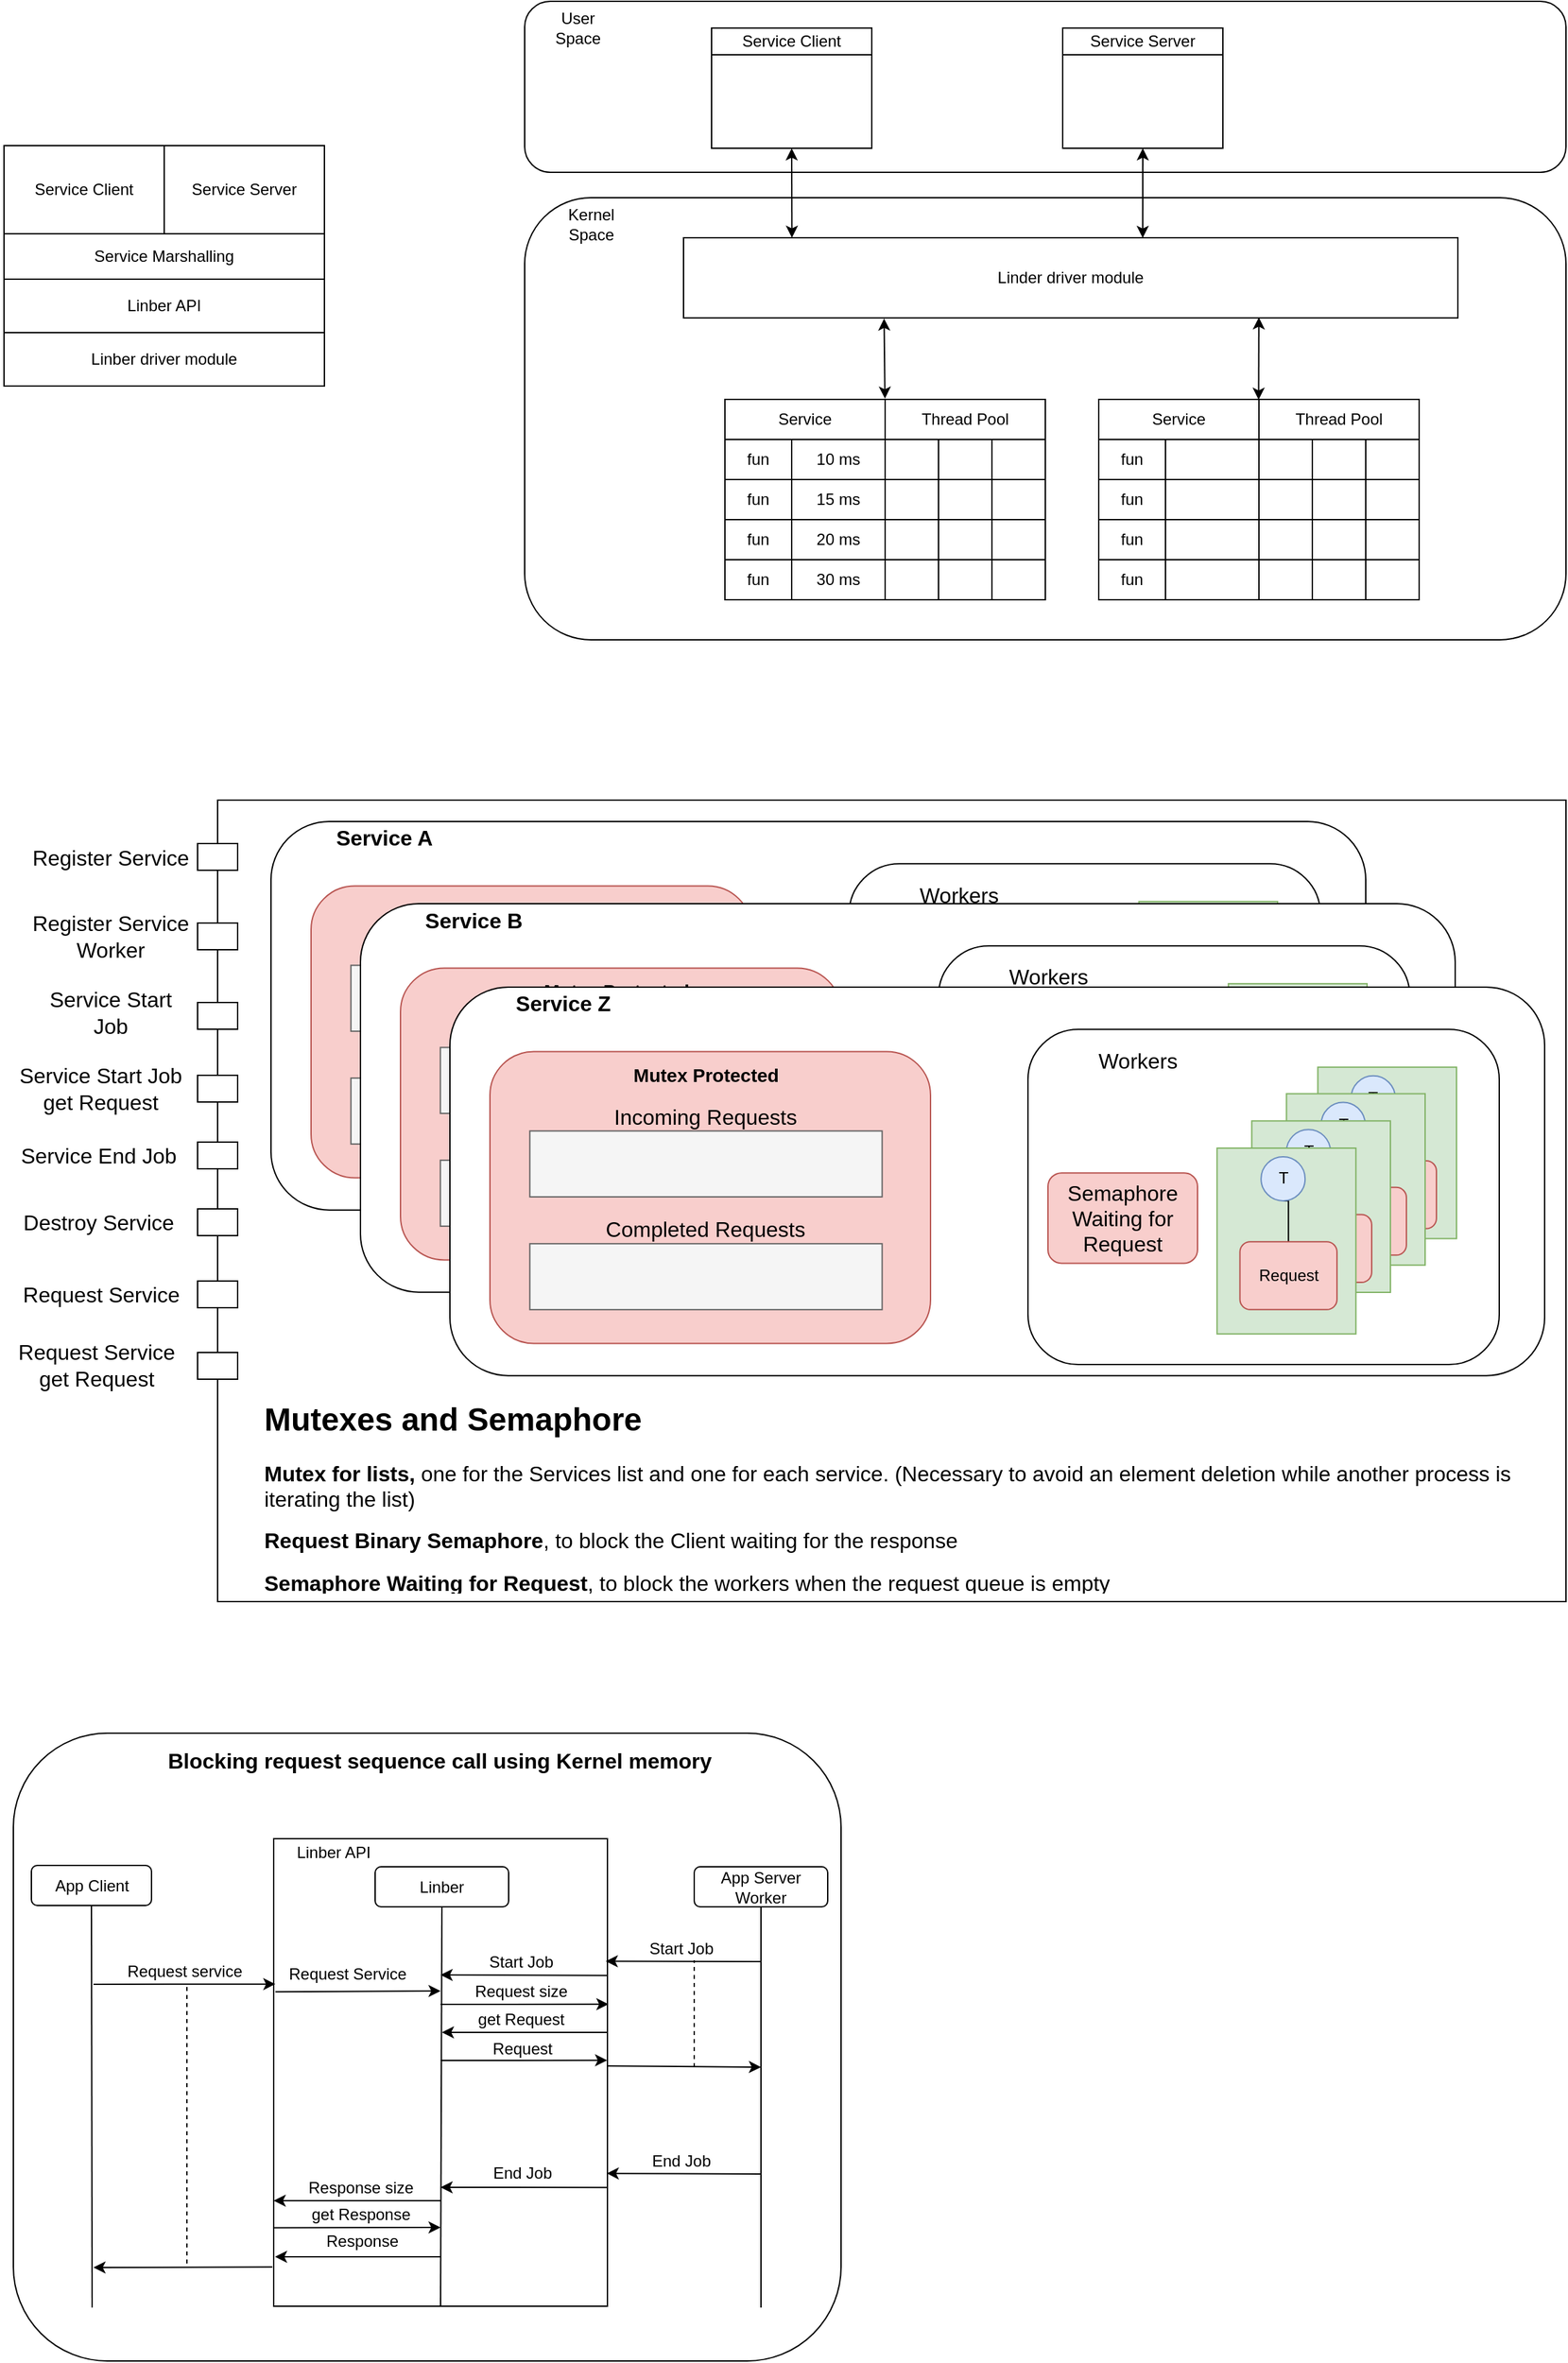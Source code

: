<mxfile pages="1" version="11.2.6" type="device"><diagram id="_qqxszVYBgeHnb9InYAT" name="Page-1"><mxGraphModel dx="2903" dy="2311" grid="1" gridSize="10" guides="1" tooltips="1" connect="1" arrows="1" fold="1" page="1" pageScale="1" pageWidth="827" pageHeight="1169" math="0" shadow="0"><root><mxCell id="0"/><mxCell id="1" parent="0"/><mxCell id="1klkMQHoRIv2fBH_T3Dy-93" value="" style="group" parent="1" vertex="1" connectable="0"><mxGeometry x="-220" y="470" width="1010" height="600" as="geometry"/></mxCell><mxCell id="LAmsQY_42KWa-DciEMK3-57" value="" style="rounded=0;whiteSpace=wrap;html=1;" parent="1klkMQHoRIv2fBH_T3Dy-93" vertex="1"><mxGeometry width="1010" height="600" as="geometry"/></mxCell><mxCell id="RFn6KoHeik3UZQx7sfyn-63" value="" style="group" parent="1klkMQHoRIv2fBH_T3Dy-93" vertex="1" connectable="0"><mxGeometry x="40" y="16" width="820" height="349" as="geometry"/></mxCell><mxCell id="RFn6KoHeik3UZQx7sfyn-62" value="" style="group" parent="RFn6KoHeik3UZQx7sfyn-63" vertex="1" connectable="0"><mxGeometry width="820" height="290.833" as="geometry"/></mxCell><mxCell id="RFn6KoHeik3UZQx7sfyn-60" value="" style="rounded=1;whiteSpace=wrap;html=1;" parent="RFn6KoHeik3UZQx7sfyn-62" vertex="1"><mxGeometry width="820" height="290.833" as="geometry"/></mxCell><mxCell id="RFn6KoHeik3UZQx7sfyn-58" value="" style="group;" parent="RFn6KoHeik3UZQx7sfyn-62" vertex="1" connectable="0"><mxGeometry x="30" y="48.195" width="330" height="218.54" as="geometry"/></mxCell><mxCell id="RFn6KoHeik3UZQx7sfyn-54" value="" style="rounded=1;whiteSpace=wrap;html=1;fillColor=#f8cecc;strokeColor=#b85450;" parent="RFn6KoHeik3UZQx7sfyn-58" vertex="1"><mxGeometry width="330" height="218.54" as="geometry"/></mxCell><mxCell id="RFn6KoHeik3UZQx7sfyn-9" value="" style="rounded=0;whiteSpace=wrap;html=1;fillColor=#f5f5f5;strokeColor=#666666;fontColor=#333333;" parent="RFn6KoHeik3UZQx7sfyn-58" vertex="1"><mxGeometry x="29.849" y="59.474" width="263.903" height="49.34" as="geometry"/></mxCell><mxCell id="RFn6KoHeik3UZQx7sfyn-10" value="&lt;font style=&quot;font-size: 16px&quot;&gt;Requests FIFO Queue&lt;/font&gt;" style="text;html=1;strokeColor=none;fillColor=none;align=center;verticalAlign=middle;whiteSpace=wrap;rounded=0;" parent="RFn6KoHeik3UZQx7sfyn-58" vertex="1"><mxGeometry x="70.107" y="38.093" width="182.903" height="21.929" as="geometry"/></mxCell><mxCell id="RFn6KoHeik3UZQx7sfyn-13" value="" style="rounded=0;whiteSpace=wrap;html=1;fillColor=#f5f5f5;strokeColor=#666666;fontColor=#333333;" parent="RFn6KoHeik3UZQx7sfyn-58" vertex="1"><mxGeometry x="29.849" y="143.9" width="263.903" height="49.34" as="geometry"/></mxCell><mxCell id="RFn6KoHeik3UZQx7sfyn-14" value="&lt;font style=&quot;font-size: 16px&quot;&gt;Completed Requests&lt;/font&gt;" style="text;html=1;strokeColor=none;fillColor=none;align=center;verticalAlign=middle;whiteSpace=wrap;rounded=0;" parent="RFn6KoHeik3UZQx7sfyn-58" vertex="1"><mxGeometry x="70.107" y="121.423" width="182.903" height="21.929" as="geometry"/></mxCell><mxCell id="RFn6KoHeik3UZQx7sfyn-57" value="&lt;font style=&quot;font-size: 14px&quot;&gt;&lt;b&gt;Mutex Protected&lt;/b&gt;&lt;/font&gt;" style="text;html=1;strokeColor=none;fillColor=none;align=center;verticalAlign=middle;whiteSpace=wrap;rounded=0;" parent="RFn6KoHeik3UZQx7sfyn-58" vertex="1"><mxGeometry x="37" y="9.308" width="250" height="16.188" as="geometry"/></mxCell><mxCell id="RFn6KoHeik3UZQx7sfyn-59" value="&lt;b&gt;&lt;font style=&quot;font-size: 16px&quot;&gt;Service A&lt;/font&gt;&lt;/b&gt;" style="text;html=1;strokeColor=none;fillColor=none;align=center;verticalAlign=middle;whiteSpace=wrap;rounded=0;" parent="RFn6KoHeik3UZQx7sfyn-62" vertex="1"><mxGeometry x="30" y="4.155" width="110" height="16.619" as="geometry"/></mxCell><mxCell id="RFn6KoHeik3UZQx7sfyn-56" value="" style="group" parent="RFn6KoHeik3UZQx7sfyn-63" vertex="1" connectable="0"><mxGeometry x="433" y="16.619" width="364" height="332.381" as="geometry"/></mxCell><mxCell id="RFn6KoHeik3UZQx7sfyn-55" value="" style="group" parent="RFn6KoHeik3UZQx7sfyn-56" vertex="1" connectable="0"><mxGeometry y="14.957" width="353" height="250.948" as="geometry"/></mxCell><mxCell id="RFn6KoHeik3UZQx7sfyn-53" value="" style="rounded=1;whiteSpace=wrap;html=1;" parent="RFn6KoHeik3UZQx7sfyn-55" vertex="1"><mxGeometry width="353" height="250.948" as="geometry"/></mxCell><mxCell id="RFn6KoHeik3UZQx7sfyn-5" value="&lt;font style=&quot;font-size: 16px&quot;&gt;Workers&lt;/font&gt;" style="text;html=1;strokeColor=none;fillColor=none;align=center;verticalAlign=middle;whiteSpace=wrap;rounded=0;" parent="RFn6KoHeik3UZQx7sfyn-55" vertex="1"><mxGeometry x="6.002" y="11.707" width="152.855" height="23.204" as="geometry"/></mxCell><mxCell id="RFn6KoHeik3UZQx7sfyn-12" value="&lt;div style=&quot;font-size: 16px&quot;&gt;&lt;font style=&quot;font-size: 16px&quot;&gt;Semaphore&lt;/font&gt;&lt;/div&gt;&lt;div style=&quot;font-size: 16px&quot;&gt;&lt;font style=&quot;font-size: 16px&quot;&gt;Waiting for Request&lt;/font&gt;&lt;br&gt;&lt;/div&gt;" style="rounded=1;whiteSpace=wrap;html=1;" parent="RFn6KoHeik3UZQx7sfyn-55" vertex="1"><mxGeometry x="15" y="107.488" width="112" height="67.662" as="geometry"/></mxCell><mxCell id="RFn6KoHeik3UZQx7sfyn-37" value="" style="group" parent="RFn6KoHeik3UZQx7sfyn-56" vertex="1" connectable="0"><mxGeometry x="216.135" y="43.292" width="147.865" height="289.089" as="geometry"/></mxCell><mxCell id="RFn6KoHeik3UZQx7sfyn-38" value="" style="rounded=0;whiteSpace=wrap;html=1;fillColor=#d5e8d4;strokeColor=#82b366;" parent="RFn6KoHeik3UZQx7sfyn-37" vertex="1"><mxGeometry x="1" width="103.846" height="128.342" as="geometry"/></mxCell><mxCell id="RFn6KoHeik3UZQx7sfyn-39" style="edgeStyle=orthogonalEdgeStyle;rounded=0;orthogonalLoop=1;jettySize=auto;html=1;exitX=0.5;exitY=1;exitDx=0;exitDy=0;entryX=0.5;entryY=0;entryDx=0;entryDy=0;endArrow=none;endFill=0;" parent="RFn6KoHeik3UZQx7sfyn-37" source="RFn6KoHeik3UZQx7sfyn-40" target="RFn6KoHeik3UZQx7sfyn-41" edge="1"><mxGeometry relative="1" as="geometry"/></mxCell><mxCell id="RFn6KoHeik3UZQx7sfyn-40" value="T" style="ellipse;whiteSpace=wrap;html=1;aspect=fixed;fillColor=#dae8fc;strokeColor=#6c8ebf;" parent="RFn6KoHeik3UZQx7sfyn-37" vertex="1"><mxGeometry x="25.962" y="6.467" width="32.995" height="32.995" as="geometry"/></mxCell><mxCell id="RFn6KoHeik3UZQx7sfyn-41" value="Request" style="rounded=1;whiteSpace=wrap;html=1;fillColor=#f8cecc;strokeColor=#b85450;" parent="RFn6KoHeik3UZQx7sfyn-37" vertex="1"><mxGeometry x="17.135" y="70.14" width="72.692" height="50.74" as="geometry"/></mxCell><mxCell id="RFn6KoHeik3UZQx7sfyn-18" value="" style="group" parent="RFn6KoHeik3UZQx7sfyn-37" vertex="1" connectable="0"><mxGeometry x="-22.5" y="19.873" width="170.365" height="269.216" as="geometry"/></mxCell><mxCell id="RFn6KoHeik3UZQx7sfyn-4" value="" style="rounded=0;whiteSpace=wrap;html=1;fillColor=#d5e8d4;strokeColor=#82b366;" parent="RFn6KoHeik3UZQx7sfyn-18" vertex="1"><mxGeometry width="103.846" height="128.342" as="geometry"/></mxCell><mxCell id="RFn6KoHeik3UZQx7sfyn-36" style="edgeStyle=orthogonalEdgeStyle;rounded=0;orthogonalLoop=1;jettySize=auto;html=1;exitX=0.5;exitY=1;exitDx=0;exitDy=0;entryX=0.5;entryY=0;entryDx=0;entryDy=0;endArrow=none;endFill=0;" parent="RFn6KoHeik3UZQx7sfyn-18" source="RFn6KoHeik3UZQx7sfyn-15" target="RFn6KoHeik3UZQx7sfyn-17" edge="1"><mxGeometry relative="1" as="geometry"/></mxCell><mxCell id="RFn6KoHeik3UZQx7sfyn-15" value="T" style="ellipse;whiteSpace=wrap;html=1;aspect=fixed;fillColor=#dae8fc;strokeColor=#6c8ebf;" parent="RFn6KoHeik3UZQx7sfyn-18" vertex="1"><mxGeometry x="25.962" y="6.467" width="32.995" height="32.995" as="geometry"/></mxCell><mxCell id="RFn6KoHeik3UZQx7sfyn-17" value="Request" style="rounded=1;whiteSpace=wrap;html=1;fillColor=#f8cecc;strokeColor=#b85450;" parent="RFn6KoHeik3UZQx7sfyn-18" vertex="1"><mxGeometry x="17.135" y="70.14" width="72.692" height="50.74" as="geometry"/></mxCell><mxCell id="RFn6KoHeik3UZQx7sfyn-42" value="" style="group" parent="RFn6KoHeik3UZQx7sfyn-18" vertex="1" connectable="0"><mxGeometry x="-26" y="20.37" width="196.365" height="248.845" as="geometry"/></mxCell><mxCell id="RFn6KoHeik3UZQx7sfyn-43" value="" style="rounded=0;whiteSpace=wrap;html=1;fillColor=#d5e8d4;strokeColor=#82b366;" parent="RFn6KoHeik3UZQx7sfyn-42" vertex="1"><mxGeometry width="103.846" height="128.342" as="geometry"/></mxCell><mxCell id="RFn6KoHeik3UZQx7sfyn-44" style="edgeStyle=orthogonalEdgeStyle;rounded=0;orthogonalLoop=1;jettySize=auto;html=1;exitX=0.5;exitY=1;exitDx=0;exitDy=0;entryX=0.5;entryY=0;entryDx=0;entryDy=0;endArrow=none;endFill=0;" parent="RFn6KoHeik3UZQx7sfyn-42" source="RFn6KoHeik3UZQx7sfyn-45" target="RFn6KoHeik3UZQx7sfyn-46" edge="1"><mxGeometry relative="1" as="geometry"/></mxCell><mxCell id="RFn6KoHeik3UZQx7sfyn-45" value="T" style="ellipse;whiteSpace=wrap;html=1;aspect=fixed;fillColor=#dae8fc;strokeColor=#6c8ebf;" parent="RFn6KoHeik3UZQx7sfyn-42" vertex="1"><mxGeometry x="25.962" y="6.467" width="32.995" height="32.995" as="geometry"/></mxCell><mxCell id="RFn6KoHeik3UZQx7sfyn-46" value="Request" style="rounded=1;whiteSpace=wrap;html=1;fillColor=#f8cecc;strokeColor=#b85450;" parent="RFn6KoHeik3UZQx7sfyn-42" vertex="1"><mxGeometry x="17.135" y="70.14" width="72.692" height="50.74" as="geometry"/></mxCell><mxCell id="RFn6KoHeik3UZQx7sfyn-47" value="" style="group" parent="RFn6KoHeik3UZQx7sfyn-42" vertex="1" connectable="0"><mxGeometry x="-26" y="20.37" width="222.365" height="228.475" as="geometry"/></mxCell><mxCell id="RFn6KoHeik3UZQx7sfyn-48" value="" style="rounded=0;whiteSpace=wrap;html=1;fillColor=#d5e8d4;strokeColor=#82b366;" parent="RFn6KoHeik3UZQx7sfyn-47" vertex="1"><mxGeometry width="104" height="139.113" as="geometry"/></mxCell><mxCell id="RFn6KoHeik3UZQx7sfyn-49" style="edgeStyle=orthogonalEdgeStyle;rounded=0;orthogonalLoop=1;jettySize=auto;html=1;exitX=0.5;exitY=1;exitDx=0;exitDy=0;entryX=0.5;entryY=0;entryDx=0;entryDy=0;endArrow=none;endFill=0;" parent="RFn6KoHeik3UZQx7sfyn-47" source="RFn6KoHeik3UZQx7sfyn-50" target="RFn6KoHeik3UZQx7sfyn-51" edge="1"><mxGeometry relative="1" as="geometry"/></mxCell><mxCell id="RFn6KoHeik3UZQx7sfyn-50" value="T" style="ellipse;whiteSpace=wrap;html=1;aspect=fixed;fillColor=#dae8fc;strokeColor=#6c8ebf;" parent="RFn6KoHeik3UZQx7sfyn-47" vertex="1"><mxGeometry x="32.962" y="6.467" width="32.995" height="32.995" as="geometry"/></mxCell><mxCell id="RFn6KoHeik3UZQx7sfyn-51" value="&lt;div&gt;Request&lt;/div&gt;" style="rounded=1;whiteSpace=wrap;html=1;fillColor=#f8cecc;strokeColor=#b85450;" parent="RFn6KoHeik3UZQx7sfyn-47" vertex="1"><mxGeometry x="17.135" y="70.14" width="72.692" height="50.74" as="geometry"/></mxCell><mxCell id="RFn6KoHeik3UZQx7sfyn-64" value="" style="group" parent="1klkMQHoRIv2fBH_T3Dy-93" vertex="1" connectable="0"><mxGeometry x="107" y="77.5" width="820" height="349" as="geometry"/></mxCell><mxCell id="RFn6KoHeik3UZQx7sfyn-65" value="" style="group" parent="RFn6KoHeik3UZQx7sfyn-64" vertex="1" connectable="0"><mxGeometry width="820" height="290.833" as="geometry"/></mxCell><mxCell id="RFn6KoHeik3UZQx7sfyn-66" value="" style="rounded=1;whiteSpace=wrap;html=1;" parent="RFn6KoHeik3UZQx7sfyn-65" vertex="1"><mxGeometry width="820" height="290.833" as="geometry"/></mxCell><mxCell id="RFn6KoHeik3UZQx7sfyn-67" value="" style="group;" parent="RFn6KoHeik3UZQx7sfyn-65" vertex="1" connectable="0"><mxGeometry x="30" y="48.195" width="330" height="218.54" as="geometry"/></mxCell><mxCell id="RFn6KoHeik3UZQx7sfyn-68" value="" style="rounded=1;whiteSpace=wrap;html=1;fillColor=#f8cecc;strokeColor=#b85450;" parent="RFn6KoHeik3UZQx7sfyn-67" vertex="1"><mxGeometry width="330" height="218.54" as="geometry"/></mxCell><mxCell id="RFn6KoHeik3UZQx7sfyn-69" value="" style="rounded=0;whiteSpace=wrap;html=1;fillColor=#f5f5f5;strokeColor=#666666;fontColor=#333333;" parent="RFn6KoHeik3UZQx7sfyn-67" vertex="1"><mxGeometry x="29.849" y="59.474" width="263.903" height="49.34" as="geometry"/></mxCell><mxCell id="RFn6KoHeik3UZQx7sfyn-70" value="&lt;font style=&quot;font-size: 16px&quot;&gt;Requests FIFO Queue&lt;/font&gt;" style="text;html=1;strokeColor=none;fillColor=none;align=center;verticalAlign=middle;whiteSpace=wrap;rounded=0;" parent="RFn6KoHeik3UZQx7sfyn-67" vertex="1"><mxGeometry x="70.107" y="38.093" width="182.903" height="21.929" as="geometry"/></mxCell><mxCell id="RFn6KoHeik3UZQx7sfyn-71" value="" style="rounded=0;whiteSpace=wrap;html=1;fillColor=#f5f5f5;strokeColor=#666666;fontColor=#333333;" parent="RFn6KoHeik3UZQx7sfyn-67" vertex="1"><mxGeometry x="29.849" y="143.9" width="263.903" height="49.34" as="geometry"/></mxCell><mxCell id="RFn6KoHeik3UZQx7sfyn-72" value="&lt;font style=&quot;font-size: 16px&quot;&gt;Completed Requests&lt;/font&gt;" style="text;html=1;strokeColor=none;fillColor=none;align=center;verticalAlign=middle;whiteSpace=wrap;rounded=0;" parent="RFn6KoHeik3UZQx7sfyn-67" vertex="1"><mxGeometry x="70.107" y="121.423" width="182.903" height="21.929" as="geometry"/></mxCell><mxCell id="RFn6KoHeik3UZQx7sfyn-73" value="&lt;font style=&quot;font-size: 14px&quot;&gt;&lt;b&gt;Mutex Protected&lt;/b&gt;&lt;/font&gt;" style="text;html=1;strokeColor=none;fillColor=none;align=center;verticalAlign=middle;whiteSpace=wrap;rounded=0;" parent="RFn6KoHeik3UZQx7sfyn-67" vertex="1"><mxGeometry x="37" y="9.308" width="250" height="16.188" as="geometry"/></mxCell><mxCell id="RFn6KoHeik3UZQx7sfyn-74" value="&lt;b&gt;&lt;font style=&quot;font-size: 16px&quot;&gt;Service B&lt;/font&gt;&lt;/b&gt;" style="text;html=1;strokeColor=none;fillColor=none;align=center;verticalAlign=middle;whiteSpace=wrap;rounded=0;" parent="RFn6KoHeik3UZQx7sfyn-65" vertex="1"><mxGeometry x="30" y="4.155" width="110" height="16.619" as="geometry"/></mxCell><mxCell id="RFn6KoHeik3UZQx7sfyn-75" value="" style="group" parent="RFn6KoHeik3UZQx7sfyn-64" vertex="1" connectable="0"><mxGeometry x="433" y="16.619" width="364" height="332.381" as="geometry"/></mxCell><mxCell id="RFn6KoHeik3UZQx7sfyn-76" value="" style="group" parent="RFn6KoHeik3UZQx7sfyn-75" vertex="1" connectable="0"><mxGeometry y="14.957" width="353" height="250.948" as="geometry"/></mxCell><mxCell id="RFn6KoHeik3UZQx7sfyn-77" value="" style="rounded=1;whiteSpace=wrap;html=1;" parent="RFn6KoHeik3UZQx7sfyn-76" vertex="1"><mxGeometry width="353" height="250.948" as="geometry"/></mxCell><mxCell id="RFn6KoHeik3UZQx7sfyn-78" value="&lt;font style=&quot;font-size: 16px&quot;&gt;Workers&lt;/font&gt;" style="text;html=1;strokeColor=none;fillColor=none;align=center;verticalAlign=middle;whiteSpace=wrap;rounded=0;" parent="RFn6KoHeik3UZQx7sfyn-76" vertex="1"><mxGeometry x="6.002" y="11.707" width="152.855" height="23.204" as="geometry"/></mxCell><mxCell id="RFn6KoHeik3UZQx7sfyn-79" value="&lt;div style=&quot;font-size: 16px&quot;&gt;&lt;font style=&quot;font-size: 16px&quot;&gt;Semaphore&lt;/font&gt;&lt;/div&gt;&lt;div style=&quot;font-size: 16px&quot;&gt;&lt;font style=&quot;font-size: 16px&quot;&gt;Waiting for Request&lt;/font&gt;&lt;br&gt;&lt;/div&gt;" style="rounded=1;whiteSpace=wrap;html=1;" parent="RFn6KoHeik3UZQx7sfyn-76" vertex="1"><mxGeometry x="15" y="107.488" width="112" height="67.662" as="geometry"/></mxCell><mxCell id="RFn6KoHeik3UZQx7sfyn-80" value="" style="group" parent="RFn6KoHeik3UZQx7sfyn-75" vertex="1" connectable="0"><mxGeometry x="216.135" y="43.292" width="147.865" height="289.089" as="geometry"/></mxCell><mxCell id="RFn6KoHeik3UZQx7sfyn-81" value="" style="rounded=0;whiteSpace=wrap;html=1;fillColor=#d5e8d4;strokeColor=#82b366;" parent="RFn6KoHeik3UZQx7sfyn-80" vertex="1"><mxGeometry x="1" width="103.846" height="128.342" as="geometry"/></mxCell><mxCell id="RFn6KoHeik3UZQx7sfyn-82" style="edgeStyle=orthogonalEdgeStyle;rounded=0;orthogonalLoop=1;jettySize=auto;html=1;exitX=0.5;exitY=1;exitDx=0;exitDy=0;entryX=0.5;entryY=0;entryDx=0;entryDy=0;endArrow=none;endFill=0;" parent="RFn6KoHeik3UZQx7sfyn-80" source="RFn6KoHeik3UZQx7sfyn-83" target="RFn6KoHeik3UZQx7sfyn-84" edge="1"><mxGeometry relative="1" as="geometry"/></mxCell><mxCell id="RFn6KoHeik3UZQx7sfyn-83" value="T" style="ellipse;whiteSpace=wrap;html=1;aspect=fixed;fillColor=#dae8fc;strokeColor=#6c8ebf;" parent="RFn6KoHeik3UZQx7sfyn-80" vertex="1"><mxGeometry x="25.962" y="6.467" width="32.995" height="32.995" as="geometry"/></mxCell><mxCell id="RFn6KoHeik3UZQx7sfyn-84" value="Request" style="rounded=1;whiteSpace=wrap;html=1;fillColor=#f8cecc;strokeColor=#b85450;" parent="RFn6KoHeik3UZQx7sfyn-80" vertex="1"><mxGeometry x="17.135" y="70.14" width="72.692" height="50.74" as="geometry"/></mxCell><mxCell id="RFn6KoHeik3UZQx7sfyn-85" value="" style="group" parent="RFn6KoHeik3UZQx7sfyn-80" vertex="1" connectable="0"><mxGeometry x="-22.5" y="19.873" width="170.365" height="269.216" as="geometry"/></mxCell><mxCell id="RFn6KoHeik3UZQx7sfyn-86" value="" style="rounded=0;whiteSpace=wrap;html=1;fillColor=#d5e8d4;strokeColor=#82b366;" parent="RFn6KoHeik3UZQx7sfyn-85" vertex="1"><mxGeometry width="103.846" height="128.342" as="geometry"/></mxCell><mxCell id="RFn6KoHeik3UZQx7sfyn-87" style="edgeStyle=orthogonalEdgeStyle;rounded=0;orthogonalLoop=1;jettySize=auto;html=1;exitX=0.5;exitY=1;exitDx=0;exitDy=0;entryX=0.5;entryY=0;entryDx=0;entryDy=0;endArrow=none;endFill=0;" parent="RFn6KoHeik3UZQx7sfyn-85" source="RFn6KoHeik3UZQx7sfyn-88" target="RFn6KoHeik3UZQx7sfyn-89" edge="1"><mxGeometry relative="1" as="geometry"/></mxCell><mxCell id="RFn6KoHeik3UZQx7sfyn-88" value="T" style="ellipse;whiteSpace=wrap;html=1;aspect=fixed;fillColor=#dae8fc;strokeColor=#6c8ebf;" parent="RFn6KoHeik3UZQx7sfyn-85" vertex="1"><mxGeometry x="25.962" y="6.467" width="32.995" height="32.995" as="geometry"/></mxCell><mxCell id="RFn6KoHeik3UZQx7sfyn-89" value="Request" style="rounded=1;whiteSpace=wrap;html=1;fillColor=#f8cecc;strokeColor=#b85450;" parent="RFn6KoHeik3UZQx7sfyn-85" vertex="1"><mxGeometry x="17.135" y="70.14" width="72.692" height="50.74" as="geometry"/></mxCell><mxCell id="RFn6KoHeik3UZQx7sfyn-90" value="" style="group" parent="RFn6KoHeik3UZQx7sfyn-85" vertex="1" connectable="0"><mxGeometry x="-26" y="20.37" width="196.365" height="248.845" as="geometry"/></mxCell><mxCell id="RFn6KoHeik3UZQx7sfyn-91" value="" style="rounded=0;whiteSpace=wrap;html=1;fillColor=#d5e8d4;strokeColor=#82b366;" parent="RFn6KoHeik3UZQx7sfyn-90" vertex="1"><mxGeometry width="103.846" height="128.342" as="geometry"/></mxCell><mxCell id="RFn6KoHeik3UZQx7sfyn-92" style="edgeStyle=orthogonalEdgeStyle;rounded=0;orthogonalLoop=1;jettySize=auto;html=1;exitX=0.5;exitY=1;exitDx=0;exitDy=0;entryX=0.5;entryY=0;entryDx=0;entryDy=0;endArrow=none;endFill=0;" parent="RFn6KoHeik3UZQx7sfyn-90" source="RFn6KoHeik3UZQx7sfyn-93" target="RFn6KoHeik3UZQx7sfyn-94" edge="1"><mxGeometry relative="1" as="geometry"/></mxCell><mxCell id="RFn6KoHeik3UZQx7sfyn-93" value="T" style="ellipse;whiteSpace=wrap;html=1;aspect=fixed;fillColor=#dae8fc;strokeColor=#6c8ebf;" parent="RFn6KoHeik3UZQx7sfyn-90" vertex="1"><mxGeometry x="25.962" y="6.467" width="32.995" height="32.995" as="geometry"/></mxCell><mxCell id="RFn6KoHeik3UZQx7sfyn-94" value="Request" style="rounded=1;whiteSpace=wrap;html=1;fillColor=#f8cecc;strokeColor=#b85450;" parent="RFn6KoHeik3UZQx7sfyn-90" vertex="1"><mxGeometry x="17.135" y="70.14" width="72.692" height="50.74" as="geometry"/></mxCell><mxCell id="RFn6KoHeik3UZQx7sfyn-95" value="" style="group" parent="RFn6KoHeik3UZQx7sfyn-90" vertex="1" connectable="0"><mxGeometry x="-26" y="20.37" width="222.365" height="228.475" as="geometry"/></mxCell><mxCell id="RFn6KoHeik3UZQx7sfyn-96" value="" style="rounded=0;whiteSpace=wrap;html=1;fillColor=#d5e8d4;strokeColor=#82b366;" parent="RFn6KoHeik3UZQx7sfyn-95" vertex="1"><mxGeometry width="104" height="139.113" as="geometry"/></mxCell><mxCell id="RFn6KoHeik3UZQx7sfyn-97" style="edgeStyle=orthogonalEdgeStyle;rounded=0;orthogonalLoop=1;jettySize=auto;html=1;exitX=0.5;exitY=1;exitDx=0;exitDy=0;entryX=0.5;entryY=0;entryDx=0;entryDy=0;endArrow=none;endFill=0;" parent="RFn6KoHeik3UZQx7sfyn-95" source="RFn6KoHeik3UZQx7sfyn-98" target="RFn6KoHeik3UZQx7sfyn-99" edge="1"><mxGeometry relative="1" as="geometry"/></mxCell><mxCell id="RFn6KoHeik3UZQx7sfyn-98" value="T" style="ellipse;whiteSpace=wrap;html=1;aspect=fixed;fillColor=#dae8fc;strokeColor=#6c8ebf;" parent="RFn6KoHeik3UZQx7sfyn-95" vertex="1"><mxGeometry x="32.962" y="6.467" width="32.995" height="32.995" as="geometry"/></mxCell><mxCell id="RFn6KoHeik3UZQx7sfyn-99" value="&lt;div&gt;Request&lt;/div&gt;" style="rounded=1;whiteSpace=wrap;html=1;fillColor=#f8cecc;strokeColor=#b85450;" parent="RFn6KoHeik3UZQx7sfyn-95" vertex="1"><mxGeometry x="17.135" y="70.14" width="72.692" height="50.74" as="geometry"/></mxCell><mxCell id="RFn6KoHeik3UZQx7sfyn-100" value="" style="group" parent="1klkMQHoRIv2fBH_T3Dy-93" vertex="1" connectable="0"><mxGeometry x="174" y="140" width="820" height="349" as="geometry"/></mxCell><mxCell id="RFn6KoHeik3UZQx7sfyn-101" value="" style="group" parent="RFn6KoHeik3UZQx7sfyn-100" vertex="1" connectable="0"><mxGeometry width="820" height="290.833" as="geometry"/></mxCell><mxCell id="RFn6KoHeik3UZQx7sfyn-102" value="" style="rounded=1;whiteSpace=wrap;html=1;" parent="RFn6KoHeik3UZQx7sfyn-101" vertex="1"><mxGeometry width="820" height="290.833" as="geometry"/></mxCell><mxCell id="RFn6KoHeik3UZQx7sfyn-103" value="" style="group;" parent="RFn6KoHeik3UZQx7sfyn-101" vertex="1" connectable="0"><mxGeometry x="30" y="48.195" width="330" height="218.54" as="geometry"/></mxCell><mxCell id="RFn6KoHeik3UZQx7sfyn-104" value="" style="rounded=1;whiteSpace=wrap;html=1;fillColor=#f8cecc;strokeColor=#b85450;" parent="RFn6KoHeik3UZQx7sfyn-103" vertex="1"><mxGeometry width="330" height="218.54" as="geometry"/></mxCell><mxCell id="RFn6KoHeik3UZQx7sfyn-105" value="" style="rounded=0;whiteSpace=wrap;html=1;fillColor=#f5f5f5;strokeColor=#666666;fontColor=#333333;" parent="RFn6KoHeik3UZQx7sfyn-103" vertex="1"><mxGeometry x="29.849" y="59.474" width="263.903" height="49.34" as="geometry"/></mxCell><mxCell id="RFn6KoHeik3UZQx7sfyn-106" value="&lt;font style=&quot;font-size: 16px&quot;&gt;Incoming Requests&lt;/font&gt;" style="text;html=1;strokeColor=none;fillColor=none;align=center;verticalAlign=middle;whiteSpace=wrap;rounded=0;" parent="RFn6KoHeik3UZQx7sfyn-103" vertex="1"><mxGeometry x="70.107" y="38.093" width="182.903" height="21.929" as="geometry"/></mxCell><mxCell id="RFn6KoHeik3UZQx7sfyn-107" value="" style="rounded=0;whiteSpace=wrap;html=1;fillColor=#f5f5f5;strokeColor=#666666;fontColor=#333333;" parent="RFn6KoHeik3UZQx7sfyn-103" vertex="1"><mxGeometry x="29.849" y="143.9" width="263.903" height="49.34" as="geometry"/></mxCell><mxCell id="RFn6KoHeik3UZQx7sfyn-108" value="&lt;font style=&quot;font-size: 16px&quot;&gt;Completed Requests&lt;/font&gt;" style="text;html=1;strokeColor=none;fillColor=none;align=center;verticalAlign=middle;whiteSpace=wrap;rounded=0;" parent="RFn6KoHeik3UZQx7sfyn-103" vertex="1"><mxGeometry x="70.107" y="121.423" width="182.903" height="21.929" as="geometry"/></mxCell><mxCell id="RFn6KoHeik3UZQx7sfyn-109" value="&lt;font style=&quot;font-size: 14px&quot;&gt;&lt;b&gt;Mutex Protected&lt;/b&gt;&lt;/font&gt;" style="text;html=1;strokeColor=none;fillColor=none;align=center;verticalAlign=middle;whiteSpace=wrap;rounded=0;" parent="RFn6KoHeik3UZQx7sfyn-103" vertex="1"><mxGeometry x="37" y="9.308" width="250" height="16.188" as="geometry"/></mxCell><mxCell id="RFn6KoHeik3UZQx7sfyn-110" value="&lt;b&gt;&lt;font style=&quot;font-size: 16px&quot;&gt;Service Z&lt;/font&gt;&lt;/b&gt;" style="text;html=1;strokeColor=none;fillColor=none;align=center;verticalAlign=middle;whiteSpace=wrap;rounded=0;" parent="RFn6KoHeik3UZQx7sfyn-101" vertex="1"><mxGeometry x="30" y="4.155" width="110" height="16.619" as="geometry"/></mxCell><mxCell id="RFn6KoHeik3UZQx7sfyn-111" value="" style="group" parent="RFn6KoHeik3UZQx7sfyn-100" vertex="1" connectable="0"><mxGeometry x="433" y="16.619" width="364" height="332.381" as="geometry"/></mxCell><mxCell id="RFn6KoHeik3UZQx7sfyn-112" value="" style="group" parent="RFn6KoHeik3UZQx7sfyn-111" vertex="1" connectable="0"><mxGeometry y="14.957" width="353" height="250.948" as="geometry"/></mxCell><mxCell id="RFn6KoHeik3UZQx7sfyn-113" value="" style="rounded=1;whiteSpace=wrap;html=1;" parent="RFn6KoHeik3UZQx7sfyn-112" vertex="1"><mxGeometry width="353" height="250.948" as="geometry"/></mxCell><mxCell id="RFn6KoHeik3UZQx7sfyn-114" value="&lt;font style=&quot;font-size: 16px&quot;&gt;Workers&lt;/font&gt;" style="text;html=1;strokeColor=none;fillColor=none;align=center;verticalAlign=middle;whiteSpace=wrap;rounded=0;" parent="RFn6KoHeik3UZQx7sfyn-112" vertex="1"><mxGeometry x="6.002" y="11.707" width="152.855" height="23.204" as="geometry"/></mxCell><mxCell id="RFn6KoHeik3UZQx7sfyn-115" value="&lt;div style=&quot;font-size: 16px&quot;&gt;&lt;font style=&quot;font-size: 16px&quot;&gt;Semaphore&lt;/font&gt;&lt;/div&gt;&lt;div style=&quot;font-size: 16px&quot;&gt;&lt;font style=&quot;font-size: 16px&quot;&gt;Waiting for Request&lt;/font&gt;&lt;br&gt;&lt;/div&gt;" style="rounded=1;whiteSpace=wrap;html=1;fillColor=#f8cecc;strokeColor=#b85450;" parent="RFn6KoHeik3UZQx7sfyn-112" vertex="1"><mxGeometry x="15" y="107.488" width="112" height="67.662" as="geometry"/></mxCell><mxCell id="RFn6KoHeik3UZQx7sfyn-116" value="" style="group" parent="RFn6KoHeik3UZQx7sfyn-111" vertex="1" connectable="0"><mxGeometry x="216.135" y="43.292" width="147.865" height="289.089" as="geometry"/></mxCell><mxCell id="RFn6KoHeik3UZQx7sfyn-117" value="" style="rounded=0;whiteSpace=wrap;html=1;fillColor=#d5e8d4;strokeColor=#82b366;" parent="RFn6KoHeik3UZQx7sfyn-116" vertex="1"><mxGeometry x="1" width="103.846" height="128.342" as="geometry"/></mxCell><mxCell id="RFn6KoHeik3UZQx7sfyn-118" style="edgeStyle=orthogonalEdgeStyle;rounded=0;orthogonalLoop=1;jettySize=auto;html=1;exitX=0.5;exitY=1;exitDx=0;exitDy=0;entryX=0.5;entryY=0;entryDx=0;entryDy=0;endArrow=none;endFill=0;" parent="RFn6KoHeik3UZQx7sfyn-116" source="RFn6KoHeik3UZQx7sfyn-119" target="RFn6KoHeik3UZQx7sfyn-120" edge="1"><mxGeometry relative="1" as="geometry"/></mxCell><mxCell id="RFn6KoHeik3UZQx7sfyn-119" value="T" style="ellipse;whiteSpace=wrap;html=1;aspect=fixed;fillColor=#dae8fc;strokeColor=#6c8ebf;" parent="RFn6KoHeik3UZQx7sfyn-116" vertex="1"><mxGeometry x="25.962" y="6.467" width="32.995" height="32.995" as="geometry"/></mxCell><mxCell id="RFn6KoHeik3UZQx7sfyn-120" value="Request" style="rounded=1;whiteSpace=wrap;html=1;fillColor=#f8cecc;strokeColor=#b85450;" parent="RFn6KoHeik3UZQx7sfyn-116" vertex="1"><mxGeometry x="17.135" y="70.14" width="72.692" height="50.74" as="geometry"/></mxCell><mxCell id="RFn6KoHeik3UZQx7sfyn-121" value="" style="group" parent="RFn6KoHeik3UZQx7sfyn-116" vertex="1" connectable="0"><mxGeometry x="-22.5" y="19.873" width="170.365" height="269.216" as="geometry"/></mxCell><mxCell id="RFn6KoHeik3UZQx7sfyn-122" value="" style="rounded=0;whiteSpace=wrap;html=1;fillColor=#d5e8d4;strokeColor=#82b366;" parent="RFn6KoHeik3UZQx7sfyn-121" vertex="1"><mxGeometry width="103.846" height="128.342" as="geometry"/></mxCell><mxCell id="RFn6KoHeik3UZQx7sfyn-123" style="edgeStyle=orthogonalEdgeStyle;rounded=0;orthogonalLoop=1;jettySize=auto;html=1;exitX=0.5;exitY=1;exitDx=0;exitDy=0;entryX=0.5;entryY=0;entryDx=0;entryDy=0;endArrow=none;endFill=0;" parent="RFn6KoHeik3UZQx7sfyn-121" source="RFn6KoHeik3UZQx7sfyn-124" target="RFn6KoHeik3UZQx7sfyn-125" edge="1"><mxGeometry relative="1" as="geometry"/></mxCell><mxCell id="RFn6KoHeik3UZQx7sfyn-124" value="T" style="ellipse;whiteSpace=wrap;html=1;aspect=fixed;fillColor=#dae8fc;strokeColor=#6c8ebf;" parent="RFn6KoHeik3UZQx7sfyn-121" vertex="1"><mxGeometry x="25.962" y="6.467" width="32.995" height="32.995" as="geometry"/></mxCell><mxCell id="RFn6KoHeik3UZQx7sfyn-125" value="Request" style="rounded=1;whiteSpace=wrap;html=1;fillColor=#f8cecc;strokeColor=#b85450;" parent="RFn6KoHeik3UZQx7sfyn-121" vertex="1"><mxGeometry x="17.135" y="70.14" width="72.692" height="50.74" as="geometry"/></mxCell><mxCell id="RFn6KoHeik3UZQx7sfyn-126" value="" style="group" parent="RFn6KoHeik3UZQx7sfyn-121" vertex="1" connectable="0"><mxGeometry x="-26" y="20.37" width="196.365" height="248.845" as="geometry"/></mxCell><mxCell id="RFn6KoHeik3UZQx7sfyn-127" value="" style="rounded=0;whiteSpace=wrap;html=1;fillColor=#d5e8d4;strokeColor=#82b366;" parent="RFn6KoHeik3UZQx7sfyn-126" vertex="1"><mxGeometry width="103.846" height="128.342" as="geometry"/></mxCell><mxCell id="RFn6KoHeik3UZQx7sfyn-128" style="edgeStyle=orthogonalEdgeStyle;rounded=0;orthogonalLoop=1;jettySize=auto;html=1;exitX=0.5;exitY=1;exitDx=0;exitDy=0;entryX=0.5;entryY=0;entryDx=0;entryDy=0;endArrow=none;endFill=0;" parent="RFn6KoHeik3UZQx7sfyn-126" source="RFn6KoHeik3UZQx7sfyn-129" target="RFn6KoHeik3UZQx7sfyn-130" edge="1"><mxGeometry relative="1" as="geometry"/></mxCell><mxCell id="RFn6KoHeik3UZQx7sfyn-129" value="T" style="ellipse;whiteSpace=wrap;html=1;aspect=fixed;fillColor=#dae8fc;strokeColor=#6c8ebf;" parent="RFn6KoHeik3UZQx7sfyn-126" vertex="1"><mxGeometry x="25.962" y="6.467" width="32.995" height="32.995" as="geometry"/></mxCell><mxCell id="RFn6KoHeik3UZQx7sfyn-130" value="Request" style="rounded=1;whiteSpace=wrap;html=1;fillColor=#f8cecc;strokeColor=#b85450;" parent="RFn6KoHeik3UZQx7sfyn-126" vertex="1"><mxGeometry x="17.135" y="70.14" width="72.692" height="50.74" as="geometry"/></mxCell><mxCell id="RFn6KoHeik3UZQx7sfyn-131" value="" style="group" parent="RFn6KoHeik3UZQx7sfyn-126" vertex="1" connectable="0"><mxGeometry x="-26" y="20.37" width="222.365" height="228.475" as="geometry"/></mxCell><mxCell id="RFn6KoHeik3UZQx7sfyn-132" value="" style="rounded=0;whiteSpace=wrap;html=1;fillColor=#d5e8d4;strokeColor=#82b366;" parent="RFn6KoHeik3UZQx7sfyn-131" vertex="1"><mxGeometry width="104" height="139.113" as="geometry"/></mxCell><mxCell id="RFn6KoHeik3UZQx7sfyn-133" style="edgeStyle=orthogonalEdgeStyle;rounded=0;orthogonalLoop=1;jettySize=auto;html=1;exitX=0.5;exitY=1;exitDx=0;exitDy=0;entryX=0.5;entryY=0;entryDx=0;entryDy=0;endArrow=none;endFill=0;" parent="RFn6KoHeik3UZQx7sfyn-131" source="RFn6KoHeik3UZQx7sfyn-134" target="RFn6KoHeik3UZQx7sfyn-135" edge="1"><mxGeometry relative="1" as="geometry"/></mxCell><mxCell id="RFn6KoHeik3UZQx7sfyn-134" value="T" style="ellipse;whiteSpace=wrap;html=1;aspect=fixed;fillColor=#dae8fc;strokeColor=#6c8ebf;" parent="RFn6KoHeik3UZQx7sfyn-131" vertex="1"><mxGeometry x="32.962" y="6.467" width="32.995" height="32.995" as="geometry"/></mxCell><mxCell id="RFn6KoHeik3UZQx7sfyn-135" value="&lt;div&gt;Request&lt;/div&gt;" style="rounded=1;whiteSpace=wrap;html=1;fillColor=#f8cecc;strokeColor=#b85450;" parent="RFn6KoHeik3UZQx7sfyn-131" vertex="1"><mxGeometry x="17.135" y="70.14" width="72.692" height="50.74" as="geometry"/></mxCell><mxCell id="RFn6KoHeik3UZQx7sfyn-141" value="&lt;h1&gt;Mutexes and Semaphore&lt;br&gt;&lt;/h1&gt;&lt;p&gt;&lt;font style=&quot;font-size: 16px&quot;&gt;&lt;b&gt;Mutex for lists,&lt;/b&gt; one for the Services list and one for each service. (Necessary to avoid an element deletion while another process is iterating the list)&lt;br&gt;&lt;/font&gt;&lt;/p&gt;&lt;p&gt;&lt;font style=&quot;font-size: 16px&quot;&gt;&lt;b&gt;Request Binary Semaphore&lt;/b&gt;, to block the Client waiting for the response&lt;/font&gt;&lt;/p&gt;&lt;p&gt;&lt;font style=&quot;font-size: 16px&quot;&gt;&lt;b&gt;Semaphore Waiting for Request&lt;/b&gt;, to block the workers when the request queue is empty&lt;/font&gt;&lt;br&gt;&lt;/p&gt;" style="text;html=1;strokeColor=none;fillColor=none;spacing=5;spacingTop=-20;whiteSpace=wrap;overflow=hidden;rounded=0;" parent="1klkMQHoRIv2fBH_T3Dy-93" vertex="1"><mxGeometry x="30" y="444" width="960" height="150" as="geometry"/></mxCell><mxCell id="840rk4Eymtgmq9c575ek-82" value="" style="rounded=1;whiteSpace=wrap;html=1;" parent="1" vertex="1"><mxGeometry x="10" y="-128" width="780" height="128" as="geometry"/></mxCell><mxCell id="840rk4Eymtgmq9c575ek-80" value="" style="rounded=1;whiteSpace=wrap;html=1;" parent="1" vertex="1"><mxGeometry x="10" y="19" width="780" height="331" as="geometry"/></mxCell><mxCell id="840rk4Eymtgmq9c575ek-1" value="Linder driver module" style="rounded=0;whiteSpace=wrap;html=1;" parent="1" vertex="1"><mxGeometry x="129" y="49" width="580" height="60" as="geometry"/></mxCell><mxCell id="840rk4Eymtgmq9c575ek-37" value="" style="group" parent="1" vertex="1" connectable="0"><mxGeometry x="440" y="170" width="240" height="150" as="geometry"/></mxCell><mxCell id="840rk4Eymtgmq9c575ek-38" value="" style="group" parent="840rk4Eymtgmq9c575ek-37" vertex="1" connectable="0"><mxGeometry x="120" width="120" height="150" as="geometry"/></mxCell><mxCell id="840rk4Eymtgmq9c575ek-39" value="" style="rounded=0;whiteSpace=wrap;html=1;" parent="840rk4Eymtgmq9c575ek-38" vertex="1"><mxGeometry width="120" height="150" as="geometry"/></mxCell><mxCell id="840rk4Eymtgmq9c575ek-40" value="Thread Pool" style="rounded=0;whiteSpace=wrap;html=1;" parent="840rk4Eymtgmq9c575ek-38" vertex="1"><mxGeometry width="120" height="30" as="geometry"/></mxCell><mxCell id="840rk4Eymtgmq9c575ek-41" value="" style="rounded=0;whiteSpace=wrap;html=1;" parent="840rk4Eymtgmq9c575ek-38" vertex="1"><mxGeometry y="30" width="40" height="30" as="geometry"/></mxCell><mxCell id="840rk4Eymtgmq9c575ek-42" value="" style="rounded=0;whiteSpace=wrap;html=1;" parent="840rk4Eymtgmq9c575ek-38" vertex="1"><mxGeometry x="40" y="30" width="40" height="30" as="geometry"/></mxCell><mxCell id="840rk4Eymtgmq9c575ek-43" value="" style="rounded=0;whiteSpace=wrap;html=1;" parent="840rk4Eymtgmq9c575ek-38" vertex="1"><mxGeometry x="80" y="30" width="40" height="30" as="geometry"/></mxCell><mxCell id="840rk4Eymtgmq9c575ek-44" value="" style="rounded=0;whiteSpace=wrap;html=1;" parent="840rk4Eymtgmq9c575ek-38" vertex="1"><mxGeometry y="60" width="40" height="30" as="geometry"/></mxCell><mxCell id="840rk4Eymtgmq9c575ek-45" value="" style="rounded=0;whiteSpace=wrap;html=1;" parent="840rk4Eymtgmq9c575ek-38" vertex="1"><mxGeometry y="120" width="40" height="30" as="geometry"/></mxCell><mxCell id="840rk4Eymtgmq9c575ek-46" value="" style="rounded=0;whiteSpace=wrap;html=1;" parent="840rk4Eymtgmq9c575ek-38" vertex="1"><mxGeometry x="40" y="120" width="40" height="30" as="geometry"/></mxCell><mxCell id="840rk4Eymtgmq9c575ek-47" value="" style="rounded=0;whiteSpace=wrap;html=1;" parent="840rk4Eymtgmq9c575ek-38" vertex="1"><mxGeometry x="80" y="120" width="40" height="30" as="geometry"/></mxCell><mxCell id="840rk4Eymtgmq9c575ek-48" value="" style="rounded=0;whiteSpace=wrap;html=1;" parent="840rk4Eymtgmq9c575ek-38" vertex="1"><mxGeometry x="80" y="90" width="40" height="30" as="geometry"/></mxCell><mxCell id="840rk4Eymtgmq9c575ek-49" value="" style="rounded=0;whiteSpace=wrap;html=1;" parent="840rk4Eymtgmq9c575ek-38" vertex="1"><mxGeometry x="40" y="90" width="40" height="30" as="geometry"/></mxCell><mxCell id="840rk4Eymtgmq9c575ek-50" value="" style="rounded=0;whiteSpace=wrap;html=1;" parent="840rk4Eymtgmq9c575ek-38" vertex="1"><mxGeometry y="90" width="40" height="30" as="geometry"/></mxCell><mxCell id="840rk4Eymtgmq9c575ek-51" value="" style="rounded=0;whiteSpace=wrap;html=1;" parent="840rk4Eymtgmq9c575ek-38" vertex="1"><mxGeometry x="40" y="60" width="40" height="30" as="geometry"/></mxCell><mxCell id="840rk4Eymtgmq9c575ek-52" value="" style="rounded=0;whiteSpace=wrap;html=1;" parent="840rk4Eymtgmq9c575ek-38" vertex="1"><mxGeometry x="80" y="60" width="40" height="30" as="geometry"/></mxCell><mxCell id="840rk4Eymtgmq9c575ek-53" value="" style="group" parent="840rk4Eymtgmq9c575ek-37" vertex="1" connectable="0"><mxGeometry width="120" height="150" as="geometry"/></mxCell><mxCell id="840rk4Eymtgmq9c575ek-54" value="Service" style="rounded=0;whiteSpace=wrap;html=1;" parent="840rk4Eymtgmq9c575ek-53" vertex="1"><mxGeometry width="120" height="30" as="geometry"/></mxCell><mxCell id="840rk4Eymtgmq9c575ek-55" value="" style="group" parent="840rk4Eymtgmq9c575ek-53" vertex="1" connectable="0"><mxGeometry y="30" width="120" height="30" as="geometry"/></mxCell><mxCell id="840rk4Eymtgmq9c575ek-56" value="" style="rounded=0;whiteSpace=wrap;html=1;" parent="840rk4Eymtgmq9c575ek-55" vertex="1"><mxGeometry width="120" height="30" as="geometry"/></mxCell><mxCell id="840rk4Eymtgmq9c575ek-57" value="fun" style="rounded=0;whiteSpace=wrap;html=1;" parent="840rk4Eymtgmq9c575ek-55" vertex="1"><mxGeometry width="50" height="30" as="geometry"/></mxCell><mxCell id="840rk4Eymtgmq9c575ek-58" value="" style="group" parent="840rk4Eymtgmq9c575ek-53" vertex="1" connectable="0"><mxGeometry y="60" width="120" height="30" as="geometry"/></mxCell><mxCell id="840rk4Eymtgmq9c575ek-59" value="" style="rounded=0;whiteSpace=wrap;html=1;" parent="840rk4Eymtgmq9c575ek-58" vertex="1"><mxGeometry width="120" height="30" as="geometry"/></mxCell><mxCell id="840rk4Eymtgmq9c575ek-60" value="fun" style="rounded=0;whiteSpace=wrap;html=1;" parent="840rk4Eymtgmq9c575ek-58" vertex="1"><mxGeometry width="50" height="30" as="geometry"/></mxCell><mxCell id="840rk4Eymtgmq9c575ek-61" value="" style="group" parent="840rk4Eymtgmq9c575ek-58" vertex="1" connectable="0"><mxGeometry y="30" width="120" height="30" as="geometry"/></mxCell><mxCell id="840rk4Eymtgmq9c575ek-62" value="" style="rounded=0;whiteSpace=wrap;html=1;" parent="840rk4Eymtgmq9c575ek-61" vertex="1"><mxGeometry width="120" height="30" as="geometry"/></mxCell><mxCell id="840rk4Eymtgmq9c575ek-63" value="fun" style="rounded=0;whiteSpace=wrap;html=1;" parent="840rk4Eymtgmq9c575ek-61" vertex="1"><mxGeometry width="50" height="30" as="geometry"/></mxCell><mxCell id="840rk4Eymtgmq9c575ek-64" value="" style="group" parent="840rk4Eymtgmq9c575ek-53" vertex="1" connectable="0"><mxGeometry y="120" width="120" height="30" as="geometry"/></mxCell><mxCell id="840rk4Eymtgmq9c575ek-65" value="" style="rounded=0;whiteSpace=wrap;html=1;" parent="840rk4Eymtgmq9c575ek-64" vertex="1"><mxGeometry width="120" height="30" as="geometry"/></mxCell><mxCell id="840rk4Eymtgmq9c575ek-66" value="fun" style="rounded=0;whiteSpace=wrap;html=1;" parent="840rk4Eymtgmq9c575ek-64" vertex="1"><mxGeometry width="50" height="30" as="geometry"/></mxCell><mxCell id="840rk4Eymtgmq9c575ek-68" value="" style="group" parent="1" vertex="1" connectable="0"><mxGeometry x="160" y="170" width="240" height="150" as="geometry"/></mxCell><mxCell id="840rk4Eymtgmq9c575ek-31" value="" style="group" parent="840rk4Eymtgmq9c575ek-68" vertex="1" connectable="0"><mxGeometry x="120" width="120" height="150" as="geometry"/></mxCell><mxCell id="840rk4Eymtgmq9c575ek-4" value="" style="rounded=0;whiteSpace=wrap;html=1;" parent="840rk4Eymtgmq9c575ek-31" vertex="1"><mxGeometry width="120" height="150" as="geometry"/></mxCell><mxCell id="840rk4Eymtgmq9c575ek-5" value="Thread Pool" style="rounded=0;whiteSpace=wrap;html=1;" parent="840rk4Eymtgmq9c575ek-31" vertex="1"><mxGeometry width="120" height="30" as="geometry"/></mxCell><mxCell id="840rk4Eymtgmq9c575ek-6" value="" style="rounded=0;whiteSpace=wrap;html=1;" parent="840rk4Eymtgmq9c575ek-31" vertex="1"><mxGeometry y="30" width="40" height="30" as="geometry"/></mxCell><mxCell id="840rk4Eymtgmq9c575ek-7" value="" style="rounded=0;whiteSpace=wrap;html=1;" parent="840rk4Eymtgmq9c575ek-31" vertex="1"><mxGeometry x="40" y="30" width="40" height="30" as="geometry"/></mxCell><mxCell id="840rk4Eymtgmq9c575ek-8" value="" style="rounded=0;whiteSpace=wrap;html=1;" parent="840rk4Eymtgmq9c575ek-31" vertex="1"><mxGeometry x="80" y="30" width="40" height="30" as="geometry"/></mxCell><mxCell id="840rk4Eymtgmq9c575ek-9" value="" style="rounded=0;whiteSpace=wrap;html=1;" parent="840rk4Eymtgmq9c575ek-31" vertex="1"><mxGeometry y="60" width="40" height="30" as="geometry"/></mxCell><mxCell id="840rk4Eymtgmq9c575ek-10" value="" style="rounded=0;whiteSpace=wrap;html=1;" parent="840rk4Eymtgmq9c575ek-31" vertex="1"><mxGeometry y="120" width="40" height="30" as="geometry"/></mxCell><mxCell id="840rk4Eymtgmq9c575ek-11" value="" style="rounded=0;whiteSpace=wrap;html=1;" parent="840rk4Eymtgmq9c575ek-31" vertex="1"><mxGeometry x="40" y="120" width="40" height="30" as="geometry"/></mxCell><mxCell id="840rk4Eymtgmq9c575ek-12" value="" style="rounded=0;whiteSpace=wrap;html=1;" parent="840rk4Eymtgmq9c575ek-31" vertex="1"><mxGeometry x="80" y="120" width="40" height="30" as="geometry"/></mxCell><mxCell id="840rk4Eymtgmq9c575ek-13" value="" style="rounded=0;whiteSpace=wrap;html=1;" parent="840rk4Eymtgmq9c575ek-31" vertex="1"><mxGeometry x="80" y="90" width="40" height="30" as="geometry"/></mxCell><mxCell id="840rk4Eymtgmq9c575ek-14" value="" style="rounded=0;whiteSpace=wrap;html=1;" parent="840rk4Eymtgmq9c575ek-31" vertex="1"><mxGeometry x="40" y="90" width="40" height="30" as="geometry"/></mxCell><mxCell id="840rk4Eymtgmq9c575ek-15" value="" style="rounded=0;whiteSpace=wrap;html=1;" parent="840rk4Eymtgmq9c575ek-31" vertex="1"><mxGeometry y="90" width="40" height="30" as="geometry"/></mxCell><mxCell id="840rk4Eymtgmq9c575ek-16" value="" style="rounded=0;whiteSpace=wrap;html=1;" parent="840rk4Eymtgmq9c575ek-31" vertex="1"><mxGeometry x="40" y="60" width="40" height="30" as="geometry"/></mxCell><mxCell id="840rk4Eymtgmq9c575ek-17" value="" style="rounded=0;whiteSpace=wrap;html=1;" parent="840rk4Eymtgmq9c575ek-31" vertex="1"><mxGeometry x="80" y="60" width="40" height="30" as="geometry"/></mxCell><mxCell id="840rk4Eymtgmq9c575ek-3" value="Service" style="rounded=0;whiteSpace=wrap;html=1;" parent="840rk4Eymtgmq9c575ek-68" vertex="1"><mxGeometry width="120" height="30" as="geometry"/></mxCell><mxCell id="840rk4Eymtgmq9c575ek-28" value="" style="group" parent="840rk4Eymtgmq9c575ek-68" vertex="1" connectable="0"><mxGeometry y="120" width="120" height="30" as="geometry"/></mxCell><mxCell id="840rk4Eymtgmq9c575ek-29" value="30 ms" style="rounded=0;whiteSpace=wrap;html=1;" parent="840rk4Eymtgmq9c575ek-28" vertex="1"><mxGeometry x="50" width="70" height="30" as="geometry"/></mxCell><mxCell id="840rk4Eymtgmq9c575ek-30" value="fun" style="rounded=0;whiteSpace=wrap;html=1;" parent="840rk4Eymtgmq9c575ek-28" vertex="1"><mxGeometry width="50" height="30" as="geometry"/></mxCell><mxCell id="840rk4Eymtgmq9c575ek-19" value="10 ms" style="rounded=0;whiteSpace=wrap;html=1;" parent="840rk4Eymtgmq9c575ek-68" vertex="1"><mxGeometry x="50" y="30" width="70" height="30" as="geometry"/></mxCell><mxCell id="840rk4Eymtgmq9c575ek-20" value="fun" style="rounded=0;whiteSpace=wrap;html=1;" parent="840rk4Eymtgmq9c575ek-68" vertex="1"><mxGeometry y="30" width="50" height="30" as="geometry"/></mxCell><mxCell id="840rk4Eymtgmq9c575ek-23" value="15 ms" style="rounded=0;whiteSpace=wrap;html=1;" parent="840rk4Eymtgmq9c575ek-68" vertex="1"><mxGeometry x="50" y="60" width="70" height="30" as="geometry"/></mxCell><mxCell id="840rk4Eymtgmq9c575ek-24" value="fun" style="rounded=0;whiteSpace=wrap;html=1;" parent="840rk4Eymtgmq9c575ek-68" vertex="1"><mxGeometry y="60" width="50" height="30" as="geometry"/></mxCell><mxCell id="840rk4Eymtgmq9c575ek-25" value="" style="group" parent="840rk4Eymtgmq9c575ek-68" vertex="1" connectable="0"><mxGeometry y="90" width="120" height="30" as="geometry"/></mxCell><mxCell id="840rk4Eymtgmq9c575ek-26" value="20 ms" style="rounded=0;whiteSpace=wrap;html=1;" parent="840rk4Eymtgmq9c575ek-25" vertex="1"><mxGeometry x="50" width="70" height="30" as="geometry"/></mxCell><mxCell id="840rk4Eymtgmq9c575ek-27" value="fun" style="rounded=0;whiteSpace=wrap;html=1;" parent="840rk4Eymtgmq9c575ek-25" vertex="1"><mxGeometry width="50" height="30" as="geometry"/></mxCell><mxCell id="840rk4Eymtgmq9c575ek-69" value="" style="endArrow=classic;startArrow=classic;html=1;exitX=-0.001;exitY=-0.019;exitDx=0;exitDy=0;exitPerimeter=0;entryX=0.259;entryY=1.008;entryDx=0;entryDy=0;entryPerimeter=0;" parent="1" source="840rk4Eymtgmq9c575ek-5" target="840rk4Eymtgmq9c575ek-1" edge="1"><mxGeometry width="50" height="50" relative="1" as="geometry"><mxPoint x="208" y="200" as="sourcePoint"/><mxPoint x="280" y="162" as="targetPoint"/></mxGeometry></mxCell><mxCell id="840rk4Eymtgmq9c575ek-70" value="" style="endArrow=classic;startArrow=classic;html=1;exitX=0.998;exitY=0.009;exitDx=0;exitDy=0;exitPerimeter=0;entryX=0.743;entryY=0.993;entryDx=0;entryDy=0;entryPerimeter=0;" parent="1" source="840rk4Eymtgmq9c575ek-54" target="840rk4Eymtgmq9c575ek-1" edge="1"><mxGeometry width="50" height="50" relative="1" as="geometry"><mxPoint x="559.38" y="199.93" as="sourcePoint"/><mxPoint x="559.5" y="162.5" as="targetPoint"/></mxGeometry></mxCell><mxCell id="840rk4Eymtgmq9c575ek-74" value="" style="group" parent="1" vertex="1" connectable="0"><mxGeometry x="150" y="-108" width="120" height="90" as="geometry"/></mxCell><mxCell id="840rk4Eymtgmq9c575ek-72" value="" style="rounded=0;whiteSpace=wrap;html=1;" parent="840rk4Eymtgmq9c575ek-74" vertex="1"><mxGeometry width="120" height="90" as="geometry"/></mxCell><mxCell id="840rk4Eymtgmq9c575ek-73" value="Service Client" style="rounded=0;whiteSpace=wrap;html=1;" parent="840rk4Eymtgmq9c575ek-74" vertex="1"><mxGeometry width="120" height="20" as="geometry"/></mxCell><mxCell id="840rk4Eymtgmq9c575ek-75" value="" style="endArrow=classic;startArrow=classic;html=1;entryX=0.5;entryY=1;entryDx=0;entryDy=0;exitX=0.14;exitY=0;exitDx=0;exitDy=0;exitPerimeter=0;" parent="1" source="840rk4Eymtgmq9c575ek-1" target="840rk4Eymtgmq9c575ek-72" edge="1"><mxGeometry width="50" height="50" relative="1" as="geometry"><mxPoint x="185" y="40" as="sourcePoint"/><mxPoint x="235" y="-10" as="targetPoint"/></mxGeometry></mxCell><mxCell id="840rk4Eymtgmq9c575ek-76" value="" style="group" parent="1" vertex="1" connectable="0"><mxGeometry x="413" y="-108" width="120" height="90" as="geometry"/></mxCell><mxCell id="840rk4Eymtgmq9c575ek-77" value="" style="rounded=0;whiteSpace=wrap;html=1;" parent="840rk4Eymtgmq9c575ek-76" vertex="1"><mxGeometry width="120" height="90" as="geometry"/></mxCell><mxCell id="840rk4Eymtgmq9c575ek-78" value="Service Server" style="rounded=0;whiteSpace=wrap;html=1;" parent="840rk4Eymtgmq9c575ek-76" vertex="1"><mxGeometry width="120" height="20" as="geometry"/></mxCell><mxCell id="840rk4Eymtgmq9c575ek-79" value="" style="endArrow=classic;startArrow=classic;html=1;entryX=0.5;entryY=1;entryDx=0;entryDy=0;exitX=0.593;exitY=0.002;exitDx=0;exitDy=0;exitPerimeter=0;" parent="1" source="840rk4Eymtgmq9c575ek-1" target="840rk4Eymtgmq9c575ek-77" edge="1"><mxGeometry width="50" height="50" relative="1" as="geometry"><mxPoint x="473" y="30" as="sourcePoint"/><mxPoint x="498" y="-12" as="targetPoint"/></mxGeometry></mxCell><mxCell id="840rk4Eymtgmq9c575ek-81" value="Kernel Space" style="text;html=1;strokeColor=none;fillColor=none;align=center;verticalAlign=middle;whiteSpace=wrap;rounded=0;" parent="1" vertex="1"><mxGeometry x="40" y="29" width="40" height="20" as="geometry"/></mxCell><mxCell id="840rk4Eymtgmq9c575ek-83" value="User Space" style="text;html=1;strokeColor=none;fillColor=none;align=center;verticalAlign=middle;whiteSpace=wrap;rounded=0;" parent="1" vertex="1"><mxGeometry x="30" y="-118" width="40" height="20" as="geometry"/></mxCell><mxCell id="LAmsQY_42KWa-DciEMK3-15" value="" style="rounded=0;whiteSpace=wrap;html=1;" parent="1" vertex="1"><mxGeometry x="-235" y="502.5" width="30" height="20" as="geometry"/></mxCell><mxCell id="LAmsQY_42KWa-DciEMK3-17" value="&lt;font style=&quot;font-size: 16px&quot;&gt;Register Service&lt;/font&gt;" style="text;html=1;strokeColor=none;fillColor=none;align=center;verticalAlign=middle;whiteSpace=wrap;rounded=0;" parent="1" vertex="1"><mxGeometry x="-360" y="502.5" width="120" height="20" as="geometry"/></mxCell><mxCell id="LAmsQY_42KWa-DciEMK3-35" value="" style="rounded=0;whiteSpace=wrap;html=1;" parent="1" vertex="1"><mxGeometry x="-235" y="562" width="30" height="20" as="geometry"/></mxCell><mxCell id="LAmsQY_42KWa-DciEMK3-63" value="&lt;font style=&quot;font-size: 16px&quot;&gt;Register Service Worker&lt;/font&gt;" style="text;html=1;strokeColor=none;fillColor=none;align=center;verticalAlign=middle;whiteSpace=wrap;rounded=0;" parent="1" vertex="1"><mxGeometry x="-360" y="562" width="120" height="20" as="geometry"/></mxCell><mxCell id="LAmsQY_42KWa-DciEMK3-64" value="" style="rounded=0;whiteSpace=wrap;html=1;" parent="1" vertex="1"><mxGeometry x="-235" y="621.5" width="30" height="20" as="geometry"/></mxCell><mxCell id="LAmsQY_42KWa-DciEMK3-65" value="&lt;font style=&quot;font-size: 16px&quot;&gt;Service Start Job&lt;/font&gt;" style="text;html=1;strokeColor=none;fillColor=none;align=center;verticalAlign=middle;whiteSpace=wrap;rounded=0;" parent="1" vertex="1"><mxGeometry x="-360" y="619" width="120" height="20" as="geometry"/></mxCell><mxCell id="LAmsQY_42KWa-DciEMK3-66" value="" style="rounded=0;whiteSpace=wrap;html=1;" parent="1" vertex="1"><mxGeometry x="-235" y="726" width="30" height="20" as="geometry"/></mxCell><mxCell id="LAmsQY_42KWa-DciEMK3-67" value="&lt;font style=&quot;font-size: 16px&quot;&gt;Service End Job&lt;/font&gt;" style="text;html=1;strokeColor=none;fillColor=none;align=center;verticalAlign=middle;whiteSpace=wrap;rounded=0;" parent="1" vertex="1"><mxGeometry x="-369" y="726" width="120" height="20" as="geometry"/></mxCell><mxCell id="LAmsQY_42KWa-DciEMK3-68" value="" style="rounded=0;whiteSpace=wrap;html=1;" parent="1" vertex="1"><mxGeometry x="-235" y="776" width="30" height="20" as="geometry"/></mxCell><mxCell id="LAmsQY_42KWa-DciEMK3-69" value="&lt;font style=&quot;font-size: 16px&quot;&gt;Destroy Service&lt;/font&gt;" style="text;html=1;strokeColor=none;fillColor=none;align=center;verticalAlign=middle;whiteSpace=wrap;rounded=0;" parent="1" vertex="1"><mxGeometry x="-369" y="775.5" width="120" height="20" as="geometry"/></mxCell><mxCell id="LAmsQY_42KWa-DciEMK3-70" value="" style="rounded=0;whiteSpace=wrap;html=1;" parent="1" vertex="1"><mxGeometry x="-235" y="830" width="30" height="20" as="geometry"/></mxCell><mxCell id="LAmsQY_42KWa-DciEMK3-71" value="&lt;font style=&quot;font-size: 16px&quot;&gt;Request Service&lt;/font&gt;" style="text;html=1;strokeColor=none;fillColor=none;align=center;verticalAlign=middle;whiteSpace=wrap;rounded=0;" parent="1" vertex="1"><mxGeometry x="-367.5" y="830" width="120" height="20" as="geometry"/></mxCell><mxCell id="1klkMQHoRIv2fBH_T3Dy-89" value="" style="rounded=0;whiteSpace=wrap;html=1;" parent="1" vertex="1"><mxGeometry x="-235" y="676" width="30" height="20" as="geometry"/></mxCell><mxCell id="1klkMQHoRIv2fBH_T3Dy-90" value="&lt;font style=&quot;font-size: 16px&quot;&gt;Service Start Job get Request&lt;/font&gt;" style="text;html=1;strokeColor=none;fillColor=none;align=center;verticalAlign=middle;whiteSpace=wrap;rounded=0;" parent="1" vertex="1"><mxGeometry x="-380" y="676" width="145" height="20" as="geometry"/></mxCell><mxCell id="1klkMQHoRIv2fBH_T3Dy-91" value="" style="rounded=0;whiteSpace=wrap;html=1;" parent="1" vertex="1"><mxGeometry x="-235" y="883.5" width="30" height="20" as="geometry"/></mxCell><mxCell id="1klkMQHoRIv2fBH_T3Dy-92" value="&lt;font style=&quot;font-size: 16px&quot;&gt;Request Service get Request&lt;/font&gt;" style="text;html=1;strokeColor=none;fillColor=none;align=center;verticalAlign=middle;whiteSpace=wrap;rounded=0;" parent="1" vertex="1"><mxGeometry x="-383" y="882.5" width="145" height="20" as="geometry"/></mxCell><mxCell id="RFn6KoHeik3UZQx7sfyn-181" value="" style="group" parent="1" vertex="1" connectable="0"><mxGeometry x="-363" y="1168.5" width="610" height="470" as="geometry"/></mxCell><mxCell id="RFn6KoHeik3UZQx7sfyn-179" value="" style="rounded=1;whiteSpace=wrap;html=1;" parent="RFn6KoHeik3UZQx7sfyn-181" vertex="1"><mxGeometry x="-10" width="620" height="470" as="geometry"/></mxCell><mxCell id="1klkMQHoRIv2fBH_T3Dy-70" value="" style="group" parent="RFn6KoHeik3UZQx7sfyn-181" vertex="1" connectable="0"><mxGeometry x="3.5" y="79" width="596.5" height="351" as="geometry"/></mxCell><mxCell id="1klkMQHoRIv2fBH_T3Dy-45" value="" style="rounded=0;whiteSpace=wrap;html=1;" parent="1klkMQHoRIv2fBH_T3Dy-70" vertex="1"><mxGeometry x="181.5" width="250" height="350" as="geometry"/></mxCell><mxCell id="1klkMQHoRIv2fBH_T3Dy-28" value="App Client" style="rounded=1;whiteSpace=wrap;html=1;" parent="1klkMQHoRIv2fBH_T3Dy-70" vertex="1"><mxGeometry y="20" width="90" height="30" as="geometry"/></mxCell><mxCell id="1klkMQHoRIv2fBH_T3Dy-29" value="Linber" style="rounded=1;whiteSpace=wrap;html=1;" parent="1klkMQHoRIv2fBH_T3Dy-70" vertex="1"><mxGeometry x="257.5" y="21" width="100" height="30" as="geometry"/></mxCell><mxCell id="1klkMQHoRIv2fBH_T3Dy-30" value="App Server Worker" style="rounded=1;whiteSpace=wrap;html=1;" parent="1klkMQHoRIv2fBH_T3Dy-70" vertex="1"><mxGeometry x="496.5" y="21" width="100" height="30" as="geometry"/></mxCell><mxCell id="1klkMQHoRIv2fBH_T3Dy-31" value="" style="endArrow=classic;html=1;entryX=0.005;entryY=0.311;entryDx=0;entryDy=0;entryPerimeter=0;" parent="1klkMQHoRIv2fBH_T3Dy-70" target="1klkMQHoRIv2fBH_T3Dy-45" edge="1"><mxGeometry width="50" height="50" relative="1" as="geometry"><mxPoint x="46.5" y="109" as="sourcePoint"/><mxPoint x="176.5" y="110" as="targetPoint"/></mxGeometry></mxCell><mxCell id="1klkMQHoRIv2fBH_T3Dy-32" value="Request service" style="text;html=1;resizable=0;points=[];align=center;verticalAlign=middle;labelBackgroundColor=#ffffff;" parent="1klkMQHoRIv2fBH_T3Dy-31" vertex="1" connectable="0"><mxGeometry x="0.219" y="1" relative="1" as="geometry"><mxPoint x="-15.5" y="-9" as="offset"/></mxGeometry></mxCell><mxCell id="1klkMQHoRIv2fBH_T3Dy-33" value="" style="endArrow=none;html=1;entryX=0.5;entryY=1;entryDx=0;entryDy=0;exitX=0.5;exitY=1;exitDx=0;exitDy=0;" parent="1klkMQHoRIv2fBH_T3Dy-70" source="1klkMQHoRIv2fBH_T3Dy-45" target="1klkMQHoRIv2fBH_T3Dy-29" edge="1"><mxGeometry width="50" height="50" relative="1" as="geometry"><mxPoint x="307.5" y="291.0" as="sourcePoint"/><mxPoint x="31.5" y="181" as="targetPoint"/></mxGeometry></mxCell><mxCell id="1klkMQHoRIv2fBH_T3Dy-34" value="" style="endArrow=classic;html=1;exitX=1;exitY=0.486;exitDx=0;exitDy=0;exitPerimeter=0;" parent="1klkMQHoRIv2fBH_T3Dy-70" source="1klkMQHoRIv2fBH_T3Dy-45" edge="1"><mxGeometry width="50" height="50" relative="1" as="geometry"><mxPoint x="439" y="171" as="sourcePoint"/><mxPoint x="546.5" y="171" as="targetPoint"/></mxGeometry></mxCell><mxCell id="1klkMQHoRIv2fBH_T3Dy-35" value="" style="endArrow=none;html=1;entryX=0.5;entryY=1;entryDx=0;entryDy=0;" parent="1klkMQHoRIv2fBH_T3Dy-70" target="1klkMQHoRIv2fBH_T3Dy-30" edge="1"><mxGeometry width="50" height="50" relative="1" as="geometry"><mxPoint x="546.5" y="351" as="sourcePoint"/><mxPoint x="11.5" y="391" as="targetPoint"/></mxGeometry></mxCell><mxCell id="1klkMQHoRIv2fBH_T3Dy-36" value="" style="endArrow=none;html=1;entryX=0.5;entryY=1;entryDx=0;entryDy=0;" parent="1klkMQHoRIv2fBH_T3Dy-70" target="1klkMQHoRIv2fBH_T3Dy-28" edge="1"><mxGeometry width="50" height="50" relative="1" as="geometry"><mxPoint x="45.5" y="351" as="sourcePoint"/><mxPoint x="15" y="450" as="targetPoint"/></mxGeometry></mxCell><mxCell id="1klkMQHoRIv2fBH_T3Dy-37" value="" style="endArrow=classic;html=1;entryX=0.995;entryY=0.262;entryDx=0;entryDy=0;entryPerimeter=0;" parent="1klkMQHoRIv2fBH_T3Dy-70" target="1klkMQHoRIv2fBH_T3Dy-45" edge="1"><mxGeometry width="50" height="50" relative="1" as="geometry"><mxPoint x="546.5" y="92" as="sourcePoint"/><mxPoint x="481.5" y="111.0" as="targetPoint"/></mxGeometry></mxCell><mxCell id="1klkMQHoRIv2fBH_T3Dy-38" value="Start Job" style="text;html=1;resizable=0;points=[];align=center;verticalAlign=middle;labelBackgroundColor=#ffffff;" parent="1klkMQHoRIv2fBH_T3Dy-37" vertex="1" connectable="0"><mxGeometry x="0.511" y="1" relative="1" as="geometry"><mxPoint x="27.5" y="-10.5" as="offset"/></mxGeometry></mxCell><mxCell id="1klkMQHoRIv2fBH_T3Dy-39" value="" style="endArrow=classic;html=1;entryX=0.998;entryY=0.713;entryDx=0;entryDy=0;entryPerimeter=0;" parent="1klkMQHoRIv2fBH_T3Dy-70" edge="1"><mxGeometry width="50" height="50" relative="1" as="geometry"><mxPoint x="546.5" y="251" as="sourcePoint"/><mxPoint x="431" y="250.55" as="targetPoint"/></mxGeometry></mxCell><mxCell id="1klkMQHoRIv2fBH_T3Dy-40" value="End Job" style="text;html=1;resizable=0;points=[];align=center;verticalAlign=middle;labelBackgroundColor=#ffffff;" parent="1klkMQHoRIv2fBH_T3Dy-39" vertex="1" connectable="0"><mxGeometry x="0.511" y="1" relative="1" as="geometry"><mxPoint x="27.5" y="-10.5" as="offset"/></mxGeometry></mxCell><mxCell id="1klkMQHoRIv2fBH_T3Dy-41" value="" style="endArrow=none;dashed=1;html=1;" parent="1klkMQHoRIv2fBH_T3Dy-70" edge="1"><mxGeometry width="50" height="50" relative="1" as="geometry"><mxPoint x="496.5" y="171" as="sourcePoint"/><mxPoint x="496.5" y="91" as="targetPoint"/></mxGeometry></mxCell><mxCell id="1klkMQHoRIv2fBH_T3Dy-42" value="" style="endArrow=classic;html=1;exitX=-0.004;exitY=0.816;exitDx=0;exitDy=0;exitPerimeter=0;" parent="1klkMQHoRIv2fBH_T3Dy-70" edge="1"><mxGeometry width="50" height="50" relative="1" as="geometry"><mxPoint x="180.5" y="320.6" as="sourcePoint"/><mxPoint x="46.5" y="321" as="targetPoint"/></mxGeometry></mxCell><mxCell id="1klkMQHoRIv2fBH_T3Dy-43" value="" style="endArrow=none;dashed=1;html=1;" parent="1klkMQHoRIv2fBH_T3Dy-70" edge="1"><mxGeometry width="50" height="50" relative="1" as="geometry"><mxPoint x="116.5" y="318" as="sourcePoint"/><mxPoint x="116.5" y="108.0" as="targetPoint"/></mxGeometry></mxCell><mxCell id="1klkMQHoRIv2fBH_T3Dy-46" value="Linber API" style="text;html=1;strokeColor=none;fillColor=none;align=center;verticalAlign=middle;whiteSpace=wrap;rounded=0;" parent="1klkMQHoRIv2fBH_T3Dy-70" vertex="1"><mxGeometry x="181.5" width="90" height="20" as="geometry"/></mxCell><mxCell id="1klkMQHoRIv2fBH_T3Dy-49" value="" style="endArrow=classic;html=1;exitX=1.002;exitY=0.281;exitDx=0;exitDy=0;exitPerimeter=0;" parent="1klkMQHoRIv2fBH_T3Dy-70" edge="1"><mxGeometry width="50" height="50" relative="1" as="geometry"><mxPoint x="432" y="102.35" as="sourcePoint"/><mxPoint x="306.5" y="102" as="targetPoint"/></mxGeometry></mxCell><mxCell id="1klkMQHoRIv2fBH_T3Dy-50" value="Start Job" style="text;html=1;resizable=0;points=[];align=center;verticalAlign=middle;labelBackgroundColor=#ffffff;" parent="1klkMQHoRIv2fBH_T3Dy-49" vertex="1" connectable="0"><mxGeometry x="0.511" y="1" relative="1" as="geometry"><mxPoint x="29.5" y="-11" as="offset"/></mxGeometry></mxCell><mxCell id="1klkMQHoRIv2fBH_T3Dy-53" value="" style="endArrow=classic;html=1;entryX=1.003;entryY=0.374;entryDx=0;entryDy=0;entryPerimeter=0;" parent="1klkMQHoRIv2fBH_T3Dy-70" edge="1"><mxGeometry width="50" height="50" relative="1" as="geometry"><mxPoint x="306.5" y="124" as="sourcePoint"/><mxPoint x="432.25" y="123.9" as="targetPoint"/></mxGeometry></mxCell><mxCell id="1klkMQHoRIv2fBH_T3Dy-59" value="Request size" style="text;html=1;resizable=0;points=[];align=center;verticalAlign=middle;labelBackgroundColor=#ffffff;" parent="1klkMQHoRIv2fBH_T3Dy-53" vertex="1" connectable="0"><mxGeometry x="0.123" relative="1" as="geometry"><mxPoint x="-10.5" y="-10" as="offset"/></mxGeometry></mxCell><mxCell id="1klkMQHoRIv2fBH_T3Dy-54" value="" style="endArrow=classic;html=1;entryX=1.003;entryY=0.374;entryDx=0;entryDy=0;entryPerimeter=0;" parent="1klkMQHoRIv2fBH_T3Dy-70" edge="1"><mxGeometry width="50" height="50" relative="1" as="geometry"><mxPoint x="306.5" y="166" as="sourcePoint"/><mxPoint x="431.25" y="165.9" as="targetPoint"/></mxGeometry></mxCell><mxCell id="1klkMQHoRIv2fBH_T3Dy-96" value="&lt;div&gt;Request&lt;/div&gt;" style="text;html=1;resizable=0;points=[];align=center;verticalAlign=middle;labelBackgroundColor=#ffffff;" parent="1klkMQHoRIv2fBH_T3Dy-54" vertex="1" connectable="0"><mxGeometry x="-0.033" y="2" relative="1" as="geometry"><mxPoint y="-7" as="offset"/></mxGeometry></mxCell><mxCell id="1klkMQHoRIv2fBH_T3Dy-57" value="" style="endArrow=classic;html=1;exitX=0.997;exitY=0.277;exitDx=0;exitDy=0;exitPerimeter=0;" parent="1klkMQHoRIv2fBH_T3Dy-70" edge="1"><mxGeometry width="50" height="50" relative="1" as="geometry"><mxPoint x="431.75" y="144.95" as="sourcePoint"/><mxPoint x="307.5" y="145" as="targetPoint"/></mxGeometry></mxCell><mxCell id="1klkMQHoRIv2fBH_T3Dy-58" value="get Request" style="text;html=1;resizable=0;points=[];align=center;verticalAlign=middle;labelBackgroundColor=#ffffff;" parent="1klkMQHoRIv2fBH_T3Dy-57" vertex="1" connectable="0"><mxGeometry x="0.511" y="1" relative="1" as="geometry"><mxPoint x="28.5" y="-11" as="offset"/></mxGeometry></mxCell><mxCell id="1klkMQHoRIv2fBH_T3Dy-60" value="" style="endArrow=classic;html=1;exitX=0.005;exitY=0.319;exitDx=0;exitDy=0;exitPerimeter=0;" parent="1klkMQHoRIv2fBH_T3Dy-70" edge="1"><mxGeometry width="50" height="50" relative="1" as="geometry"><mxPoint x="182.75" y="114.65" as="sourcePoint"/><mxPoint x="306.5" y="114" as="targetPoint"/></mxGeometry></mxCell><mxCell id="1klkMQHoRIv2fBH_T3Dy-61" value="Request Service" style="text;html=1;resizable=0;points=[];align=center;verticalAlign=middle;labelBackgroundColor=#ffffff;" parent="1klkMQHoRIv2fBH_T3Dy-60" vertex="1" connectable="0"><mxGeometry x="-0.137" y="1" relative="1" as="geometry"><mxPoint x="0.5" y="-12.5" as="offset"/></mxGeometry></mxCell><mxCell id="1klkMQHoRIv2fBH_T3Dy-62" value="" style="endArrow=classic;html=1;exitX=0.999;exitY=0.746;exitDx=0;exitDy=0;exitPerimeter=0;" parent="1klkMQHoRIv2fBH_T3Dy-70" source="1klkMQHoRIv2fBH_T3Dy-45" edge="1"><mxGeometry width="50" height="50" relative="1" as="geometry"><mxPoint x="426.5" y="261" as="sourcePoint"/><mxPoint x="306.5" y="261" as="targetPoint"/></mxGeometry></mxCell><mxCell id="1klkMQHoRIv2fBH_T3Dy-63" value="&lt;div&gt;End Job&lt;/div&gt;" style="text;html=1;resizable=0;points=[];align=center;verticalAlign=middle;labelBackgroundColor=#ffffff;" parent="1klkMQHoRIv2fBH_T3Dy-62" vertex="1" connectable="0"><mxGeometry x="0.543" y="-1" relative="1" as="geometry"><mxPoint x="31.5" y="-9.5" as="offset"/></mxGeometry></mxCell><mxCell id="1klkMQHoRIv2fBH_T3Dy-64" value="" style="endArrow=classic;html=1;" parent="1klkMQHoRIv2fBH_T3Dy-70" edge="1"><mxGeometry width="50" height="50" relative="1" as="geometry"><mxPoint x="306.5" y="271" as="sourcePoint"/><mxPoint x="181.5" y="271" as="targetPoint"/></mxGeometry></mxCell><mxCell id="1klkMQHoRIv2fBH_T3Dy-65" value="Response size" style="text;html=1;resizable=0;points=[];align=center;verticalAlign=middle;labelBackgroundColor=#ffffff;" parent="1klkMQHoRIv2fBH_T3Dy-64" vertex="1" connectable="0"><mxGeometry x="-0.059" relative="1" as="geometry"><mxPoint x="-1.5" y="-10" as="offset"/></mxGeometry></mxCell><mxCell id="1klkMQHoRIv2fBH_T3Dy-66" value="" style="endArrow=classic;html=1;exitX=0;exitY=0.832;exitDx=0;exitDy=0;exitPerimeter=0;" parent="1klkMQHoRIv2fBH_T3Dy-70" source="1klkMQHoRIv2fBH_T3Dy-45" edge="1"><mxGeometry width="50" height="50" relative="1" as="geometry"><mxPoint x="86.5" y="341" as="sourcePoint"/><mxPoint x="306.5" y="291" as="targetPoint"/></mxGeometry></mxCell><mxCell id="1klkMQHoRIv2fBH_T3Dy-67" value="get Response" style="text;html=1;resizable=0;points=[];align=center;verticalAlign=middle;labelBackgroundColor=#ffffff;" parent="1klkMQHoRIv2fBH_T3Dy-66" vertex="1" connectable="0"><mxGeometry x="0.119" relative="1" as="geometry"><mxPoint x="-5" y="-10" as="offset"/></mxGeometry></mxCell><mxCell id="1klkMQHoRIv2fBH_T3Dy-68" value="" style="endArrow=classic;html=1;" parent="1klkMQHoRIv2fBH_T3Dy-70" edge="1"><mxGeometry width="50" height="50" relative="1" as="geometry"><mxPoint x="306.5" y="313" as="sourcePoint"/><mxPoint x="182.5" y="313" as="targetPoint"/></mxGeometry></mxCell><mxCell id="1klkMQHoRIv2fBH_T3Dy-69" value="Response" style="text;html=1;resizable=0;points=[];align=center;verticalAlign=middle;labelBackgroundColor=#ffffff;" parent="1klkMQHoRIv2fBH_T3Dy-68" vertex="1" connectable="0"><mxGeometry x="0.105" relative="1" as="geometry"><mxPoint x="9" y="-12" as="offset"/></mxGeometry></mxCell><mxCell id="RFn6KoHeik3UZQx7sfyn-180" value="&lt;font style=&quot;font-size: 16px&quot;&gt;&lt;b&gt;Blocking request sequence call using Kernel memory&lt;/b&gt;&lt;br&gt;&lt;/font&gt;" style="text;html=1;strokeColor=none;fillColor=none;align=center;verticalAlign=middle;whiteSpace=wrap;rounded=0;" parent="RFn6KoHeik3UZQx7sfyn-181" vertex="1"><mxGeometry x="79" y="10" width="461" height="20" as="geometry"/></mxCell><mxCell id="Givf8DSVfz9AtcnzFgjq-1" value="" style="group" vertex="1" connectable="0" parent="1"><mxGeometry x="-380" y="-20" width="240" height="180" as="geometry"/></mxCell><mxCell id="eFIokCoOni-cPGHZ2pnx-1" value="Linber driver module" style="rounded=0;whiteSpace=wrap;html=1;" parent="Givf8DSVfz9AtcnzFgjq-1" vertex="1"><mxGeometry y="140" width="240" height="40" as="geometry"/></mxCell><mxCell id="eFIokCoOni-cPGHZ2pnx-2" value="Linber API" style="rounded=0;whiteSpace=wrap;html=1;" parent="Givf8DSVfz9AtcnzFgjq-1" vertex="1"><mxGeometry y="100" width="240" height="40" as="geometry"/></mxCell><mxCell id="eFIokCoOni-cPGHZ2pnx-5" value="Service Client" style="rounded=0;whiteSpace=wrap;html=1;" parent="Givf8DSVfz9AtcnzFgjq-1" vertex="1"><mxGeometry width="120" height="66" as="geometry"/></mxCell><mxCell id="eFIokCoOni-cPGHZ2pnx-6" value="Service Server" style="rounded=0;whiteSpace=wrap;html=1;" parent="Givf8DSVfz9AtcnzFgjq-1" vertex="1"><mxGeometry x="120" width="120" height="66" as="geometry"/></mxCell><mxCell id="eFIokCoOni-cPGHZ2pnx-7" value="Service Marshalling" style="rounded=0;whiteSpace=wrap;html=1;" parent="Givf8DSVfz9AtcnzFgjq-1" vertex="1"><mxGeometry y="66" width="240" height="34" as="geometry"/></mxCell></root></mxGraphModel></diagram></mxfile>